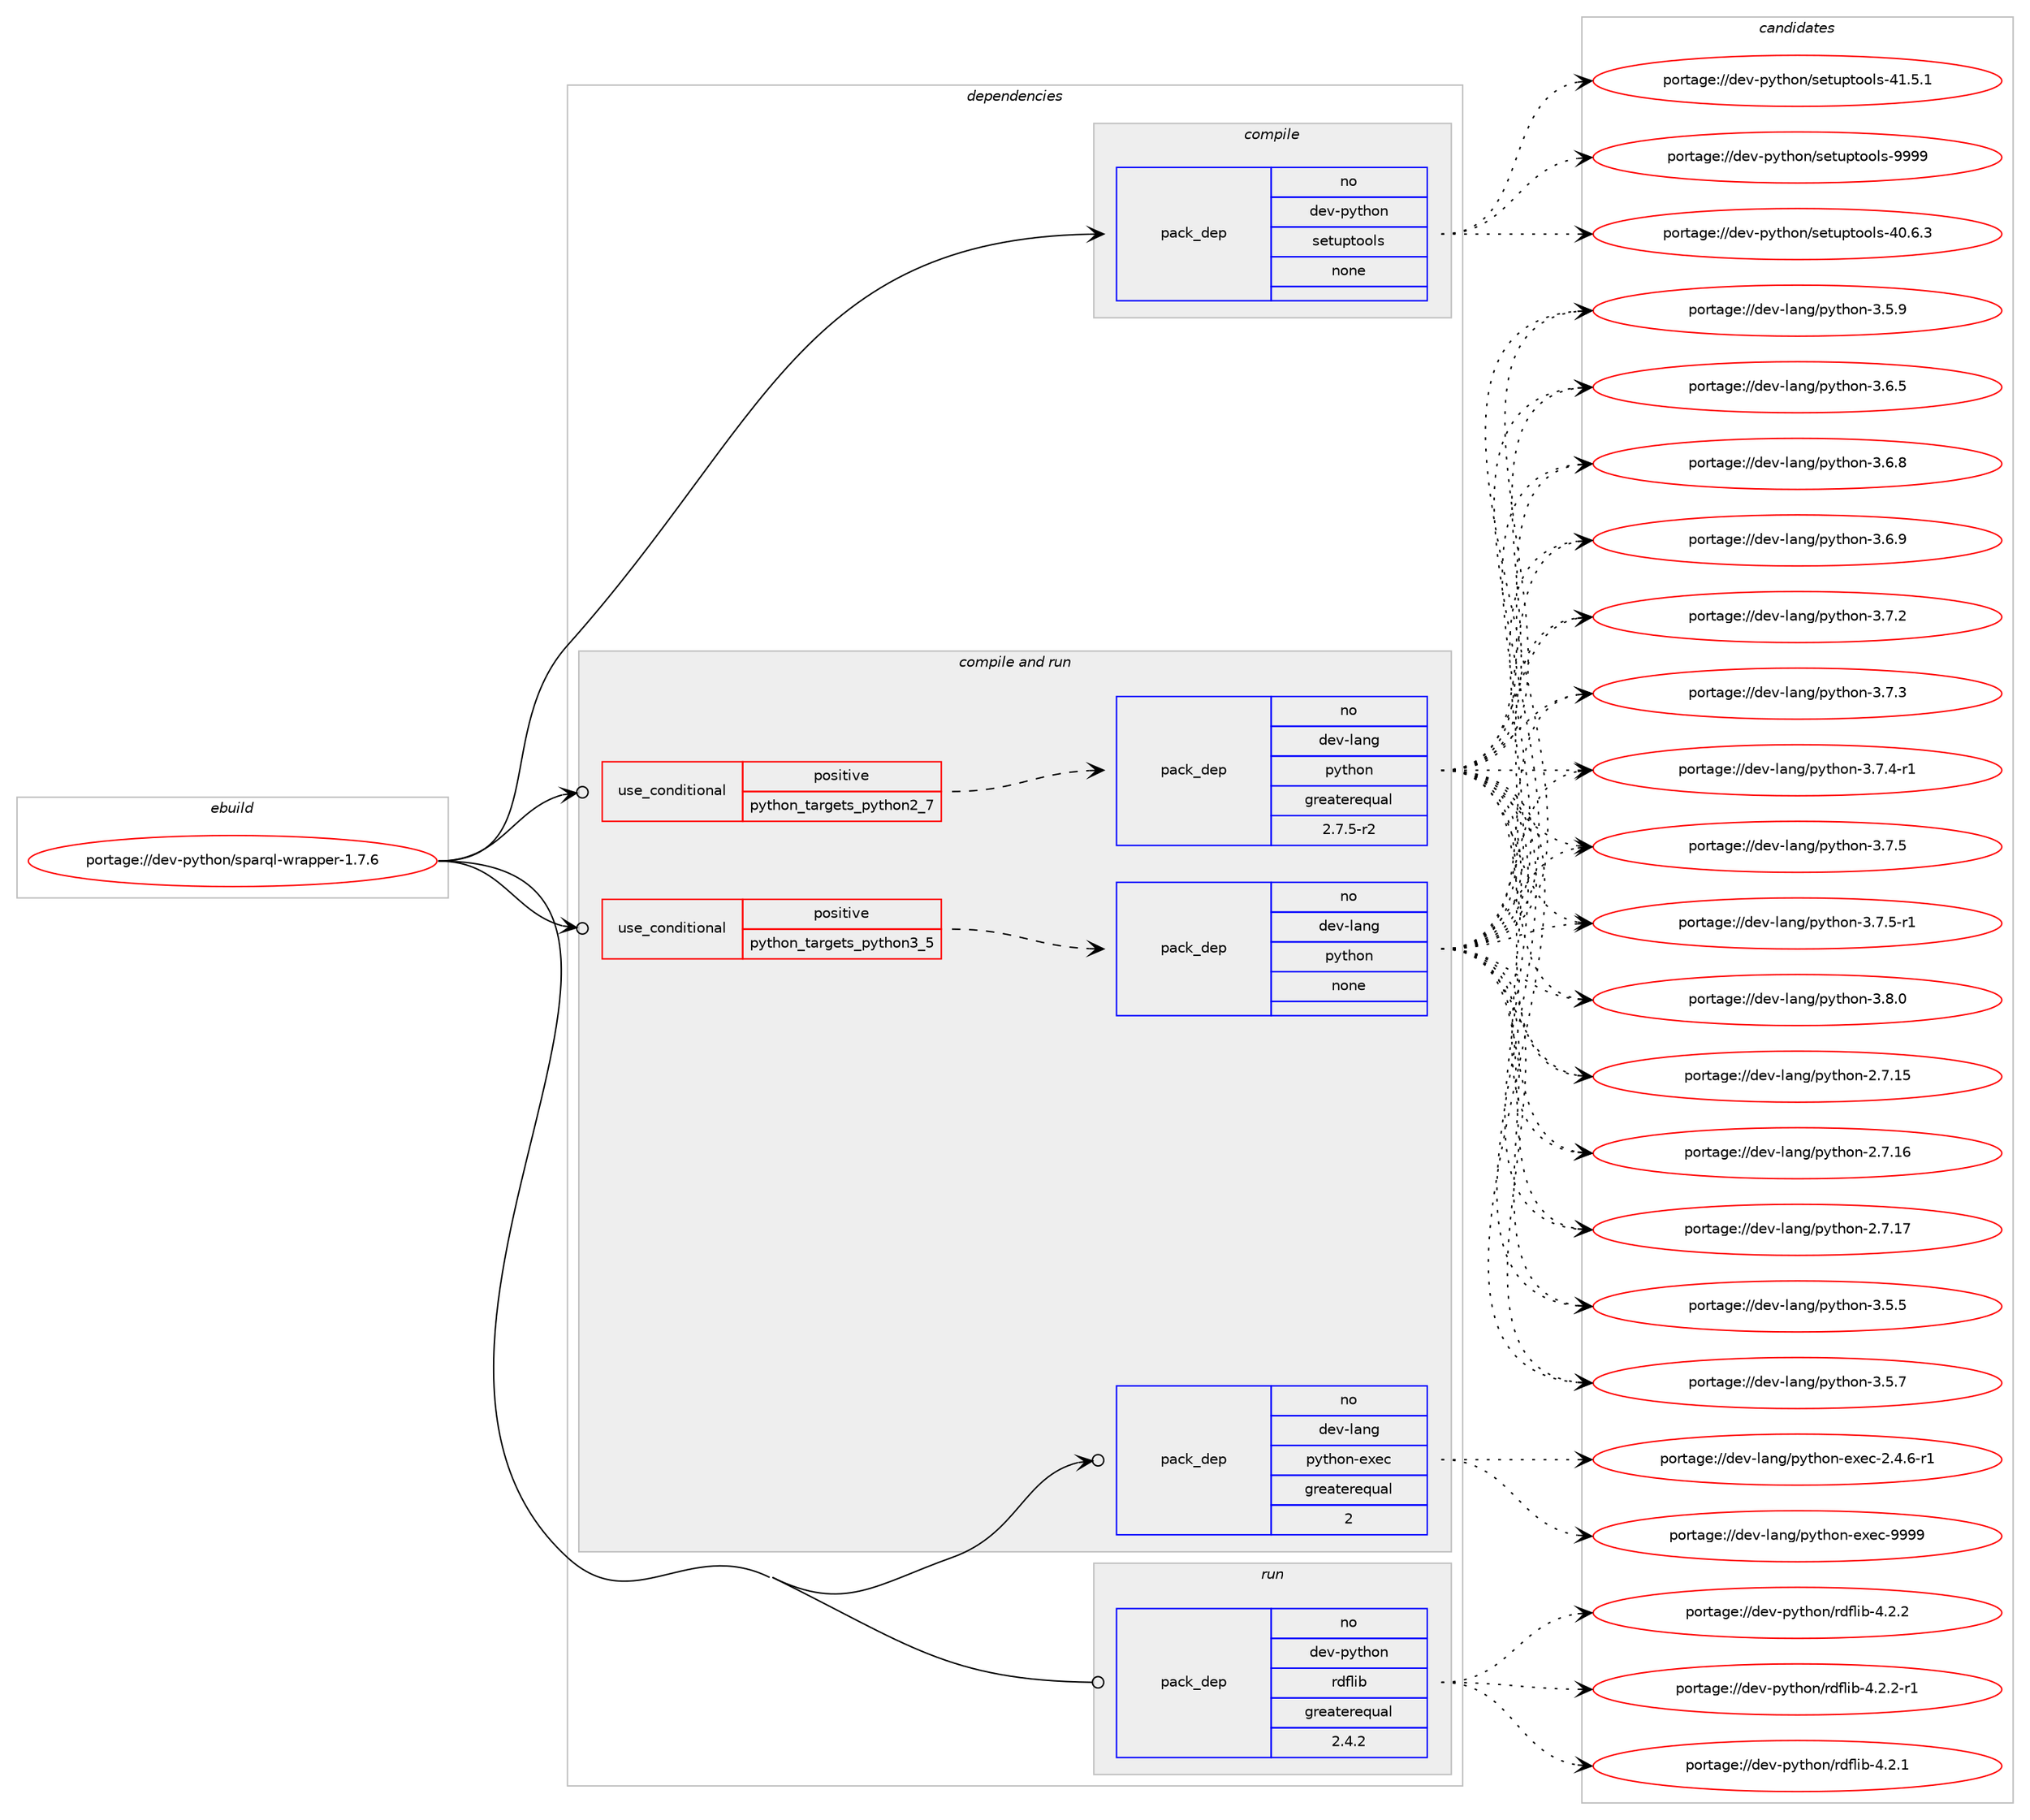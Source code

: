 digraph prolog {

# *************
# Graph options
# *************

newrank=true;
concentrate=true;
compound=true;
graph [rankdir=LR,fontname=Helvetica,fontsize=10,ranksep=1.5];#, ranksep=2.5, nodesep=0.2];
edge  [arrowhead=vee];
node  [fontname=Helvetica,fontsize=10];

# **********
# The ebuild
# **********

subgraph cluster_leftcol {
color=gray;
rank=same;
label=<<i>ebuild</i>>;
id [label="portage://dev-python/sparql-wrapper-1.7.6", color=red, width=4, href="../dev-python/sparql-wrapper-1.7.6.svg"];
}

# ****************
# The dependencies
# ****************

subgraph cluster_midcol {
color=gray;
label=<<i>dependencies</i>>;
subgraph cluster_compile {
fillcolor="#eeeeee";
style=filled;
label=<<i>compile</i>>;
subgraph pack130545 {
dependency172798 [label=<<TABLE BORDER="0" CELLBORDER="1" CELLSPACING="0" CELLPADDING="4" WIDTH="220"><TR><TD ROWSPAN="6" CELLPADDING="30">pack_dep</TD></TR><TR><TD WIDTH="110">no</TD></TR><TR><TD>dev-python</TD></TR><TR><TD>setuptools</TD></TR><TR><TD>none</TD></TR><TR><TD></TD></TR></TABLE>>, shape=none, color=blue];
}
id:e -> dependency172798:w [weight=20,style="solid",arrowhead="vee"];
}
subgraph cluster_compileandrun {
fillcolor="#eeeeee";
style=filled;
label=<<i>compile and run</i>>;
subgraph cond38850 {
dependency172799 [label=<<TABLE BORDER="0" CELLBORDER="1" CELLSPACING="0" CELLPADDING="4"><TR><TD ROWSPAN="3" CELLPADDING="10">use_conditional</TD></TR><TR><TD>positive</TD></TR><TR><TD>python_targets_python2_7</TD></TR></TABLE>>, shape=none, color=red];
subgraph pack130546 {
dependency172800 [label=<<TABLE BORDER="0" CELLBORDER="1" CELLSPACING="0" CELLPADDING="4" WIDTH="220"><TR><TD ROWSPAN="6" CELLPADDING="30">pack_dep</TD></TR><TR><TD WIDTH="110">no</TD></TR><TR><TD>dev-lang</TD></TR><TR><TD>python</TD></TR><TR><TD>greaterequal</TD></TR><TR><TD>2.7.5-r2</TD></TR></TABLE>>, shape=none, color=blue];
}
dependency172799:e -> dependency172800:w [weight=20,style="dashed",arrowhead="vee"];
}
id:e -> dependency172799:w [weight=20,style="solid",arrowhead="odotvee"];
subgraph cond38851 {
dependency172801 [label=<<TABLE BORDER="0" CELLBORDER="1" CELLSPACING="0" CELLPADDING="4"><TR><TD ROWSPAN="3" CELLPADDING="10">use_conditional</TD></TR><TR><TD>positive</TD></TR><TR><TD>python_targets_python3_5</TD></TR></TABLE>>, shape=none, color=red];
subgraph pack130547 {
dependency172802 [label=<<TABLE BORDER="0" CELLBORDER="1" CELLSPACING="0" CELLPADDING="4" WIDTH="220"><TR><TD ROWSPAN="6" CELLPADDING="30">pack_dep</TD></TR><TR><TD WIDTH="110">no</TD></TR><TR><TD>dev-lang</TD></TR><TR><TD>python</TD></TR><TR><TD>none</TD></TR><TR><TD></TD></TR></TABLE>>, shape=none, color=blue];
}
dependency172801:e -> dependency172802:w [weight=20,style="dashed",arrowhead="vee"];
}
id:e -> dependency172801:w [weight=20,style="solid",arrowhead="odotvee"];
subgraph pack130548 {
dependency172803 [label=<<TABLE BORDER="0" CELLBORDER="1" CELLSPACING="0" CELLPADDING="4" WIDTH="220"><TR><TD ROWSPAN="6" CELLPADDING="30">pack_dep</TD></TR><TR><TD WIDTH="110">no</TD></TR><TR><TD>dev-lang</TD></TR><TR><TD>python-exec</TD></TR><TR><TD>greaterequal</TD></TR><TR><TD>2</TD></TR></TABLE>>, shape=none, color=blue];
}
id:e -> dependency172803:w [weight=20,style="solid",arrowhead="odotvee"];
}
subgraph cluster_run {
fillcolor="#eeeeee";
style=filled;
label=<<i>run</i>>;
subgraph pack130549 {
dependency172804 [label=<<TABLE BORDER="0" CELLBORDER="1" CELLSPACING="0" CELLPADDING="4" WIDTH="220"><TR><TD ROWSPAN="6" CELLPADDING="30">pack_dep</TD></TR><TR><TD WIDTH="110">no</TD></TR><TR><TD>dev-python</TD></TR><TR><TD>rdflib</TD></TR><TR><TD>greaterequal</TD></TR><TR><TD>2.4.2</TD></TR></TABLE>>, shape=none, color=blue];
}
id:e -> dependency172804:w [weight=20,style="solid",arrowhead="odot"];
}
}

# **************
# The candidates
# **************

subgraph cluster_choices {
rank=same;
color=gray;
label=<<i>candidates</i>>;

subgraph choice130545 {
color=black;
nodesep=1;
choiceportage100101118451121211161041111104711510111611711211611111110811545524846544651 [label="portage://dev-python/setuptools-40.6.3", color=red, width=4,href="../dev-python/setuptools-40.6.3.svg"];
choiceportage100101118451121211161041111104711510111611711211611111110811545524946534649 [label="portage://dev-python/setuptools-41.5.1", color=red, width=4,href="../dev-python/setuptools-41.5.1.svg"];
choiceportage10010111845112121116104111110471151011161171121161111111081154557575757 [label="portage://dev-python/setuptools-9999", color=red, width=4,href="../dev-python/setuptools-9999.svg"];
dependency172798:e -> choiceportage100101118451121211161041111104711510111611711211611111110811545524846544651:w [style=dotted,weight="100"];
dependency172798:e -> choiceportage100101118451121211161041111104711510111611711211611111110811545524946534649:w [style=dotted,weight="100"];
dependency172798:e -> choiceportage10010111845112121116104111110471151011161171121161111111081154557575757:w [style=dotted,weight="100"];
}
subgraph choice130546 {
color=black;
nodesep=1;
choiceportage10010111845108971101034711212111610411111045504655464953 [label="portage://dev-lang/python-2.7.15", color=red, width=4,href="../dev-lang/python-2.7.15.svg"];
choiceportage10010111845108971101034711212111610411111045504655464954 [label="portage://dev-lang/python-2.7.16", color=red, width=4,href="../dev-lang/python-2.7.16.svg"];
choiceportage10010111845108971101034711212111610411111045504655464955 [label="portage://dev-lang/python-2.7.17", color=red, width=4,href="../dev-lang/python-2.7.17.svg"];
choiceportage100101118451089711010347112121116104111110455146534653 [label="portage://dev-lang/python-3.5.5", color=red, width=4,href="../dev-lang/python-3.5.5.svg"];
choiceportage100101118451089711010347112121116104111110455146534655 [label="portage://dev-lang/python-3.5.7", color=red, width=4,href="../dev-lang/python-3.5.7.svg"];
choiceportage100101118451089711010347112121116104111110455146534657 [label="portage://dev-lang/python-3.5.9", color=red, width=4,href="../dev-lang/python-3.5.9.svg"];
choiceportage100101118451089711010347112121116104111110455146544653 [label="portage://dev-lang/python-3.6.5", color=red, width=4,href="../dev-lang/python-3.6.5.svg"];
choiceportage100101118451089711010347112121116104111110455146544656 [label="portage://dev-lang/python-3.6.8", color=red, width=4,href="../dev-lang/python-3.6.8.svg"];
choiceportage100101118451089711010347112121116104111110455146544657 [label="portage://dev-lang/python-3.6.9", color=red, width=4,href="../dev-lang/python-3.6.9.svg"];
choiceportage100101118451089711010347112121116104111110455146554650 [label="portage://dev-lang/python-3.7.2", color=red, width=4,href="../dev-lang/python-3.7.2.svg"];
choiceportage100101118451089711010347112121116104111110455146554651 [label="portage://dev-lang/python-3.7.3", color=red, width=4,href="../dev-lang/python-3.7.3.svg"];
choiceportage1001011184510897110103471121211161041111104551465546524511449 [label="portage://dev-lang/python-3.7.4-r1", color=red, width=4,href="../dev-lang/python-3.7.4-r1.svg"];
choiceportage100101118451089711010347112121116104111110455146554653 [label="portage://dev-lang/python-3.7.5", color=red, width=4,href="../dev-lang/python-3.7.5.svg"];
choiceportage1001011184510897110103471121211161041111104551465546534511449 [label="portage://dev-lang/python-3.7.5-r1", color=red, width=4,href="../dev-lang/python-3.7.5-r1.svg"];
choiceportage100101118451089711010347112121116104111110455146564648 [label="portage://dev-lang/python-3.8.0", color=red, width=4,href="../dev-lang/python-3.8.0.svg"];
dependency172800:e -> choiceportage10010111845108971101034711212111610411111045504655464953:w [style=dotted,weight="100"];
dependency172800:e -> choiceportage10010111845108971101034711212111610411111045504655464954:w [style=dotted,weight="100"];
dependency172800:e -> choiceportage10010111845108971101034711212111610411111045504655464955:w [style=dotted,weight="100"];
dependency172800:e -> choiceportage100101118451089711010347112121116104111110455146534653:w [style=dotted,weight="100"];
dependency172800:e -> choiceportage100101118451089711010347112121116104111110455146534655:w [style=dotted,weight="100"];
dependency172800:e -> choiceportage100101118451089711010347112121116104111110455146534657:w [style=dotted,weight="100"];
dependency172800:e -> choiceportage100101118451089711010347112121116104111110455146544653:w [style=dotted,weight="100"];
dependency172800:e -> choiceportage100101118451089711010347112121116104111110455146544656:w [style=dotted,weight="100"];
dependency172800:e -> choiceportage100101118451089711010347112121116104111110455146544657:w [style=dotted,weight="100"];
dependency172800:e -> choiceportage100101118451089711010347112121116104111110455146554650:w [style=dotted,weight="100"];
dependency172800:e -> choiceportage100101118451089711010347112121116104111110455146554651:w [style=dotted,weight="100"];
dependency172800:e -> choiceportage1001011184510897110103471121211161041111104551465546524511449:w [style=dotted,weight="100"];
dependency172800:e -> choiceportage100101118451089711010347112121116104111110455146554653:w [style=dotted,weight="100"];
dependency172800:e -> choiceportage1001011184510897110103471121211161041111104551465546534511449:w [style=dotted,weight="100"];
dependency172800:e -> choiceportage100101118451089711010347112121116104111110455146564648:w [style=dotted,weight="100"];
}
subgraph choice130547 {
color=black;
nodesep=1;
choiceportage10010111845108971101034711212111610411111045504655464953 [label="portage://dev-lang/python-2.7.15", color=red, width=4,href="../dev-lang/python-2.7.15.svg"];
choiceportage10010111845108971101034711212111610411111045504655464954 [label="portage://dev-lang/python-2.7.16", color=red, width=4,href="../dev-lang/python-2.7.16.svg"];
choiceportage10010111845108971101034711212111610411111045504655464955 [label="portage://dev-lang/python-2.7.17", color=red, width=4,href="../dev-lang/python-2.7.17.svg"];
choiceportage100101118451089711010347112121116104111110455146534653 [label="portage://dev-lang/python-3.5.5", color=red, width=4,href="../dev-lang/python-3.5.5.svg"];
choiceportage100101118451089711010347112121116104111110455146534655 [label="portage://dev-lang/python-3.5.7", color=red, width=4,href="../dev-lang/python-3.5.7.svg"];
choiceportage100101118451089711010347112121116104111110455146534657 [label="portage://dev-lang/python-3.5.9", color=red, width=4,href="../dev-lang/python-3.5.9.svg"];
choiceportage100101118451089711010347112121116104111110455146544653 [label="portage://dev-lang/python-3.6.5", color=red, width=4,href="../dev-lang/python-3.6.5.svg"];
choiceportage100101118451089711010347112121116104111110455146544656 [label="portage://dev-lang/python-3.6.8", color=red, width=4,href="../dev-lang/python-3.6.8.svg"];
choiceportage100101118451089711010347112121116104111110455146544657 [label="portage://dev-lang/python-3.6.9", color=red, width=4,href="../dev-lang/python-3.6.9.svg"];
choiceportage100101118451089711010347112121116104111110455146554650 [label="portage://dev-lang/python-3.7.2", color=red, width=4,href="../dev-lang/python-3.7.2.svg"];
choiceportage100101118451089711010347112121116104111110455146554651 [label="portage://dev-lang/python-3.7.3", color=red, width=4,href="../dev-lang/python-3.7.3.svg"];
choiceportage1001011184510897110103471121211161041111104551465546524511449 [label="portage://dev-lang/python-3.7.4-r1", color=red, width=4,href="../dev-lang/python-3.7.4-r1.svg"];
choiceportage100101118451089711010347112121116104111110455146554653 [label="portage://dev-lang/python-3.7.5", color=red, width=4,href="../dev-lang/python-3.7.5.svg"];
choiceportage1001011184510897110103471121211161041111104551465546534511449 [label="portage://dev-lang/python-3.7.5-r1", color=red, width=4,href="../dev-lang/python-3.7.5-r1.svg"];
choiceportage100101118451089711010347112121116104111110455146564648 [label="portage://dev-lang/python-3.8.0", color=red, width=4,href="../dev-lang/python-3.8.0.svg"];
dependency172802:e -> choiceportage10010111845108971101034711212111610411111045504655464953:w [style=dotted,weight="100"];
dependency172802:e -> choiceportage10010111845108971101034711212111610411111045504655464954:w [style=dotted,weight="100"];
dependency172802:e -> choiceportage10010111845108971101034711212111610411111045504655464955:w [style=dotted,weight="100"];
dependency172802:e -> choiceportage100101118451089711010347112121116104111110455146534653:w [style=dotted,weight="100"];
dependency172802:e -> choiceportage100101118451089711010347112121116104111110455146534655:w [style=dotted,weight="100"];
dependency172802:e -> choiceportage100101118451089711010347112121116104111110455146534657:w [style=dotted,weight="100"];
dependency172802:e -> choiceportage100101118451089711010347112121116104111110455146544653:w [style=dotted,weight="100"];
dependency172802:e -> choiceportage100101118451089711010347112121116104111110455146544656:w [style=dotted,weight="100"];
dependency172802:e -> choiceportage100101118451089711010347112121116104111110455146544657:w [style=dotted,weight="100"];
dependency172802:e -> choiceportage100101118451089711010347112121116104111110455146554650:w [style=dotted,weight="100"];
dependency172802:e -> choiceportage100101118451089711010347112121116104111110455146554651:w [style=dotted,weight="100"];
dependency172802:e -> choiceportage1001011184510897110103471121211161041111104551465546524511449:w [style=dotted,weight="100"];
dependency172802:e -> choiceportage100101118451089711010347112121116104111110455146554653:w [style=dotted,weight="100"];
dependency172802:e -> choiceportage1001011184510897110103471121211161041111104551465546534511449:w [style=dotted,weight="100"];
dependency172802:e -> choiceportage100101118451089711010347112121116104111110455146564648:w [style=dotted,weight="100"];
}
subgraph choice130548 {
color=black;
nodesep=1;
choiceportage10010111845108971101034711212111610411111045101120101994550465246544511449 [label="portage://dev-lang/python-exec-2.4.6-r1", color=red, width=4,href="../dev-lang/python-exec-2.4.6-r1.svg"];
choiceportage10010111845108971101034711212111610411111045101120101994557575757 [label="portage://dev-lang/python-exec-9999", color=red, width=4,href="../dev-lang/python-exec-9999.svg"];
dependency172803:e -> choiceportage10010111845108971101034711212111610411111045101120101994550465246544511449:w [style=dotted,weight="100"];
dependency172803:e -> choiceportage10010111845108971101034711212111610411111045101120101994557575757:w [style=dotted,weight="100"];
}
subgraph choice130549 {
color=black;
nodesep=1;
choiceportage100101118451121211161041111104711410010210810598455246504649 [label="portage://dev-python/rdflib-4.2.1", color=red, width=4,href="../dev-python/rdflib-4.2.1.svg"];
choiceportage100101118451121211161041111104711410010210810598455246504650 [label="portage://dev-python/rdflib-4.2.2", color=red, width=4,href="../dev-python/rdflib-4.2.2.svg"];
choiceportage1001011184511212111610411111047114100102108105984552465046504511449 [label="portage://dev-python/rdflib-4.2.2-r1", color=red, width=4,href="../dev-python/rdflib-4.2.2-r1.svg"];
dependency172804:e -> choiceportage100101118451121211161041111104711410010210810598455246504649:w [style=dotted,weight="100"];
dependency172804:e -> choiceportage100101118451121211161041111104711410010210810598455246504650:w [style=dotted,weight="100"];
dependency172804:e -> choiceportage1001011184511212111610411111047114100102108105984552465046504511449:w [style=dotted,weight="100"];
}
}

}
